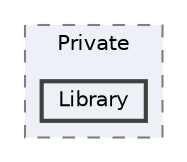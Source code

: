 digraph "D:/Projects/ProjectAMS/Plugins/AdvancedMenuSystem/Source/AdvancedMenuSystem/Private/Library"
{
 // LATEX_PDF_SIZE
  bgcolor="transparent";
  edge [fontname=Helvetica,fontsize=10,labelfontname=Helvetica,labelfontsize=10];
  node [fontname=Helvetica,fontsize=10,shape=box,height=0.2,width=0.4];
  compound=true
  subgraph clusterdir_c3f727169b3001f16e959861474595a9 {
    graph [ bgcolor="#edf0f7", pencolor="grey50", label="Private", fontname=Helvetica,fontsize=10 style="filled,dashed", URL="dir_c3f727169b3001f16e959861474595a9.html",tooltip=""]
  dir_f7c8ca0a51107e2af5f1235f29119e58 [label="Library", fillcolor="#edf0f7", color="grey25", style="filled,bold", URL="dir_f7c8ca0a51107e2af5f1235f29119e58.html",tooltip=""];
  }
}
